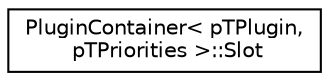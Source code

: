 digraph "Graphical Class Hierarchy"
{
  edge [fontname="Helvetica",fontsize="10",labelfontname="Helvetica",labelfontsize="10"];
  node [fontname="Helvetica",fontsize="10",shape=record];
  rankdir="LR";
  Node0 [label="PluginContainer\< pTPlugin,\l pTPriorities \>::Slot",height=0.2,width=0.4,color="black", fillcolor="white", style="filled",URL="$structaworx_1_1lib_1_1util_1_1PluginContainer_1_1Slot.html"];
}
